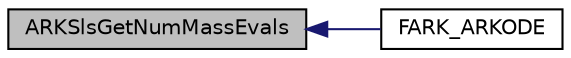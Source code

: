 digraph "ARKSlsGetNumMassEvals"
{
  edge [fontname="Helvetica",fontsize="10",labelfontname="Helvetica",labelfontsize="10"];
  node [fontname="Helvetica",fontsize="10",shape=record];
  rankdir="LR";
  Node10 [label="ARKSlsGetNumMassEvals",height=0.2,width=0.4,color="black", fillcolor="grey75", style="filled", fontcolor="black"];
  Node10 -> Node11 [dir="back",color="midnightblue",fontsize="10",style="solid",fontname="Helvetica"];
  Node11 [label="FARK_ARKODE",height=0.2,width=0.4,color="black", fillcolor="white", style="filled",URL="$d7/d4c/farkode_8h.html#ac9c8f63ea57a3208888249408ed83735"];
}
